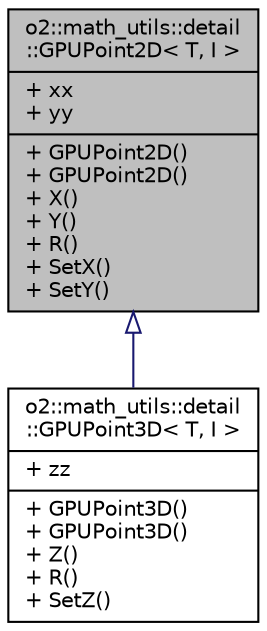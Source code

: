 digraph "o2::math_utils::detail::GPUPoint2D&lt; T, I &gt;"
{
 // INTERACTIVE_SVG=YES
  bgcolor="transparent";
  edge [fontname="Helvetica",fontsize="10",labelfontname="Helvetica",labelfontsize="10"];
  node [fontname="Helvetica",fontsize="10",shape=record];
  Node0 [label="{o2::math_utils::detail\l::GPUPoint2D\< T, I \>\n|+ xx\l+ yy\l|+ GPUPoint2D()\l+ GPUPoint2D()\l+ X()\l+ Y()\l+ R()\l+ SetX()\l+ SetY()\l}",height=0.2,width=0.4,color="black", fillcolor="grey75", style="filled", fontcolor="black"];
  Node0 -> Node1 [dir="back",color="midnightblue",fontsize="10",style="solid",arrowtail="onormal",fontname="Helvetica"];
  Node1 [label="{o2::math_utils::detail\l::GPUPoint3D\< T, I \>\n|+ zz\l|+ GPUPoint3D()\l+ GPUPoint3D()\l+ Z()\l+ R()\l+ SetZ()\l}",height=0.2,width=0.4,color="black",URL="$d0/da0/structo2_1_1math__utils_1_1detail_1_1GPUPoint3D.html"];
}
